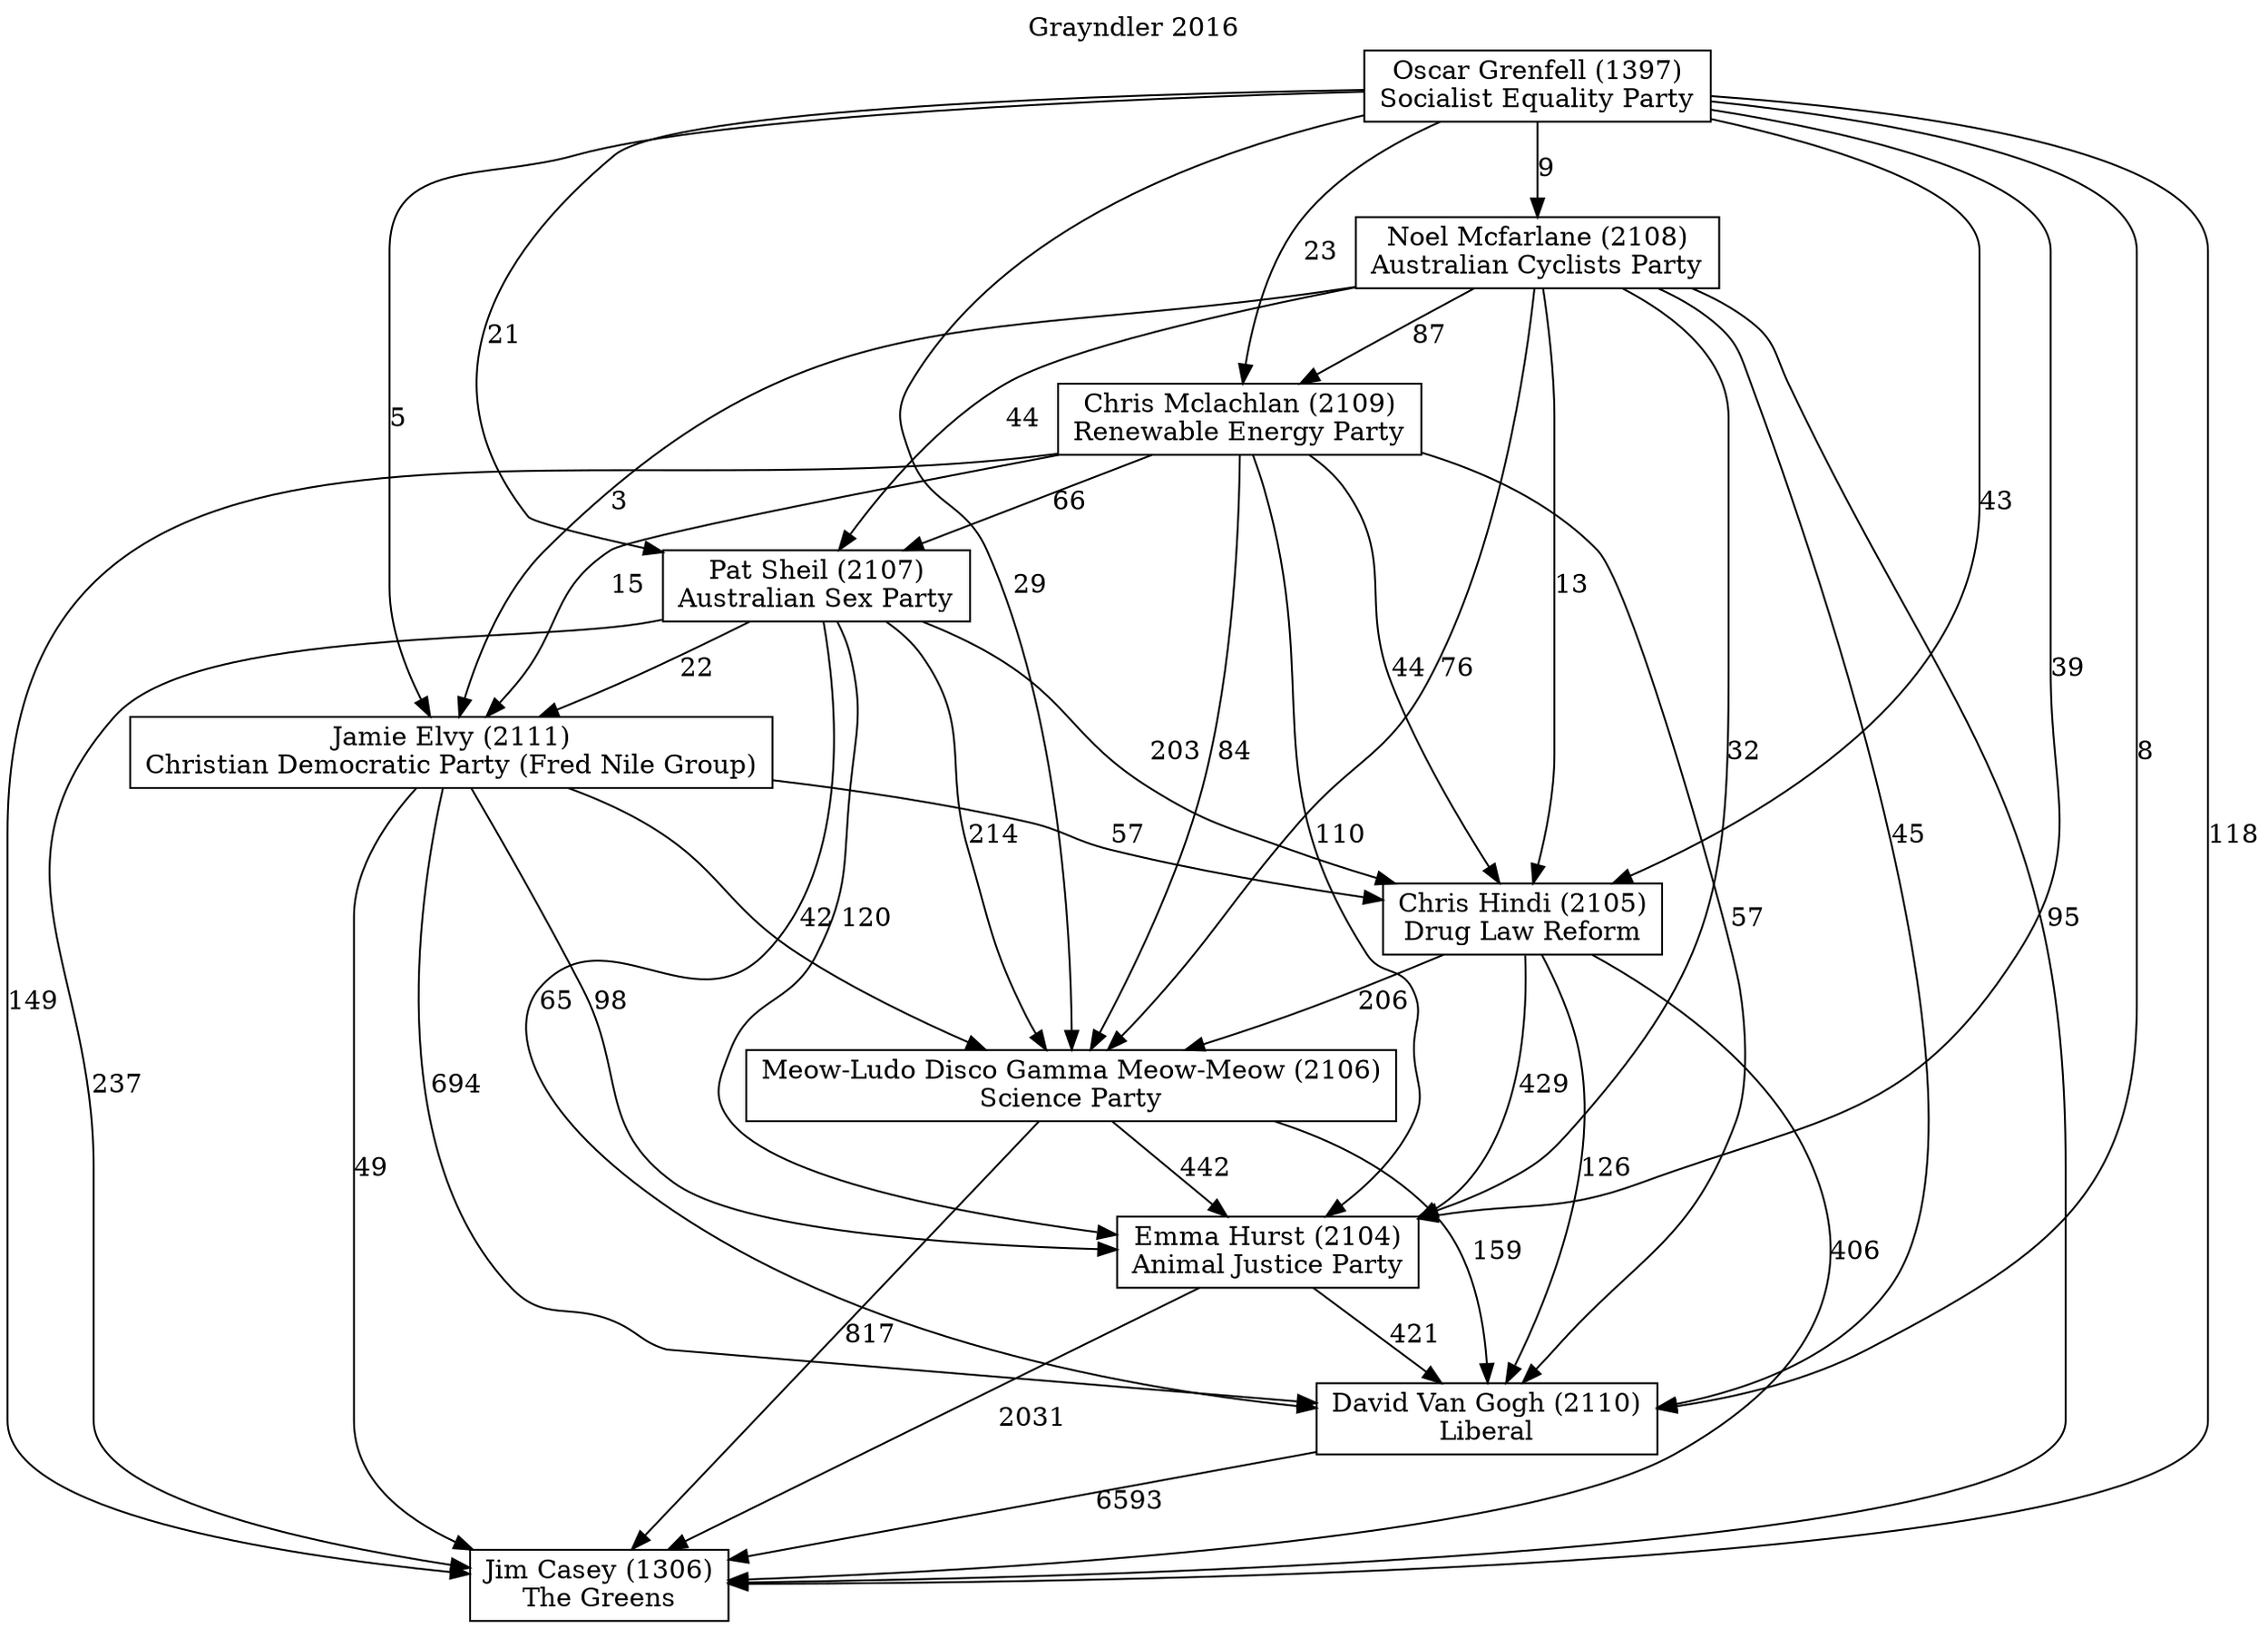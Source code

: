 // House preference flow
digraph "Jim Casey (1306)_Grayndler_2016" {
	graph [label="Grayndler 2016" labelloc=t mclimit=10]
	node [shape=box]
	"Chris Hindi (2105)" [label="Chris Hindi (2105)
Drug Law Reform"]
	"Chris Mclachlan (2109)" [label="Chris Mclachlan (2109)
Renewable Energy Party"]
	"David Van Gogh (2110)" [label="David Van Gogh (2110)
Liberal"]
	"Emma Hurst (2104)" [label="Emma Hurst (2104)
Animal Justice Party"]
	"Jamie Elvy (2111)" [label="Jamie Elvy (2111)
Christian Democratic Party (Fred Nile Group)"]
	"Jim Casey (1306)" [label="Jim Casey (1306)
The Greens"]
	"Meow-Ludo Disco Gamma Meow-Meow (2106)" [label="Meow-Ludo Disco Gamma Meow-Meow (2106)
Science Party"]
	"Noel Mcfarlane (2108)" [label="Noel Mcfarlane (2108)
Australian Cyclists Party"]
	"Oscar Grenfell (1397)" [label="Oscar Grenfell (1397)
Socialist Equality Party"]
	"Pat Sheil (2107)" [label="Pat Sheil (2107)
Australian Sex Party"]
	"Chris Hindi (2105)" -> "David Van Gogh (2110)" [label=126]
	"Chris Hindi (2105)" -> "Emma Hurst (2104)" [label=429]
	"Chris Hindi (2105)" -> "Jim Casey (1306)" [label=406]
	"Chris Hindi (2105)" -> "Meow-Ludo Disco Gamma Meow-Meow (2106)" [label=206]
	"Chris Mclachlan (2109)" -> "Chris Hindi (2105)" [label=44]
	"Chris Mclachlan (2109)" -> "David Van Gogh (2110)" [label=57]
	"Chris Mclachlan (2109)" -> "Emma Hurst (2104)" [label=110]
	"Chris Mclachlan (2109)" -> "Jamie Elvy (2111)" [label=15]
	"Chris Mclachlan (2109)" -> "Jim Casey (1306)" [label=149]
	"Chris Mclachlan (2109)" -> "Meow-Ludo Disco Gamma Meow-Meow (2106)" [label=84]
	"Chris Mclachlan (2109)" -> "Pat Sheil (2107)" [label=66]
	"David Van Gogh (2110)" -> "Jim Casey (1306)" [label=6593]
	"Emma Hurst (2104)" -> "David Van Gogh (2110)" [label=421]
	"Emma Hurst (2104)" -> "Jim Casey (1306)" [label=2031]
	"Jamie Elvy (2111)" -> "Chris Hindi (2105)" [label=57]
	"Jamie Elvy (2111)" -> "David Van Gogh (2110)" [label=694]
	"Jamie Elvy (2111)" -> "Emma Hurst (2104)" [label=98]
	"Jamie Elvy (2111)" -> "Jim Casey (1306)" [label=49]
	"Jamie Elvy (2111)" -> "Meow-Ludo Disco Gamma Meow-Meow (2106)" [label=42]
	"Meow-Ludo Disco Gamma Meow-Meow (2106)" -> "David Van Gogh (2110)" [label=159]
	"Meow-Ludo Disco Gamma Meow-Meow (2106)" -> "Emma Hurst (2104)" [label=442]
	"Meow-Ludo Disco Gamma Meow-Meow (2106)" -> "Jim Casey (1306)" [label=817]
	"Noel Mcfarlane (2108)" -> "Chris Hindi (2105)" [label=13]
	"Noel Mcfarlane (2108)" -> "Chris Mclachlan (2109)" [label=87]
	"Noel Mcfarlane (2108)" -> "David Van Gogh (2110)" [label=45]
	"Noel Mcfarlane (2108)" -> "Emma Hurst (2104)" [label=32]
	"Noel Mcfarlane (2108)" -> "Jamie Elvy (2111)" [label=3]
	"Noel Mcfarlane (2108)" -> "Jim Casey (1306)" [label=95]
	"Noel Mcfarlane (2108)" -> "Meow-Ludo Disco Gamma Meow-Meow (2106)" [label=76]
	"Noel Mcfarlane (2108)" -> "Pat Sheil (2107)" [label=44]
	"Oscar Grenfell (1397)" -> "Chris Hindi (2105)" [label=43]
	"Oscar Grenfell (1397)" -> "Chris Mclachlan (2109)" [label=23]
	"Oscar Grenfell (1397)" -> "David Van Gogh (2110)" [label=8]
	"Oscar Grenfell (1397)" -> "Emma Hurst (2104)" [label=39]
	"Oscar Grenfell (1397)" -> "Jamie Elvy (2111)" [label=5]
	"Oscar Grenfell (1397)" -> "Jim Casey (1306)" [label=118]
	"Oscar Grenfell (1397)" -> "Meow-Ludo Disco Gamma Meow-Meow (2106)" [label=29]
	"Oscar Grenfell (1397)" -> "Noel Mcfarlane (2108)" [label=9]
	"Oscar Grenfell (1397)" -> "Pat Sheil (2107)" [label=21]
	"Pat Sheil (2107)" -> "Chris Hindi (2105)" [label=203]
	"Pat Sheil (2107)" -> "David Van Gogh (2110)" [label=65]
	"Pat Sheil (2107)" -> "Emma Hurst (2104)" [label=120]
	"Pat Sheil (2107)" -> "Jamie Elvy (2111)" [label=22]
	"Pat Sheil (2107)" -> "Jim Casey (1306)" [label=237]
	"Pat Sheil (2107)" -> "Meow-Ludo Disco Gamma Meow-Meow (2106)" [label=214]
}
